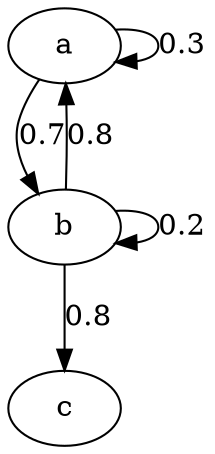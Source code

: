 digraph markov {
    a -> b [label = 0.7];
    a -> a [label = 0.3];
    b -> a [label = 0.8];
    b -> b [label = 0.2];
    b -> c [label = 0.8];
}
